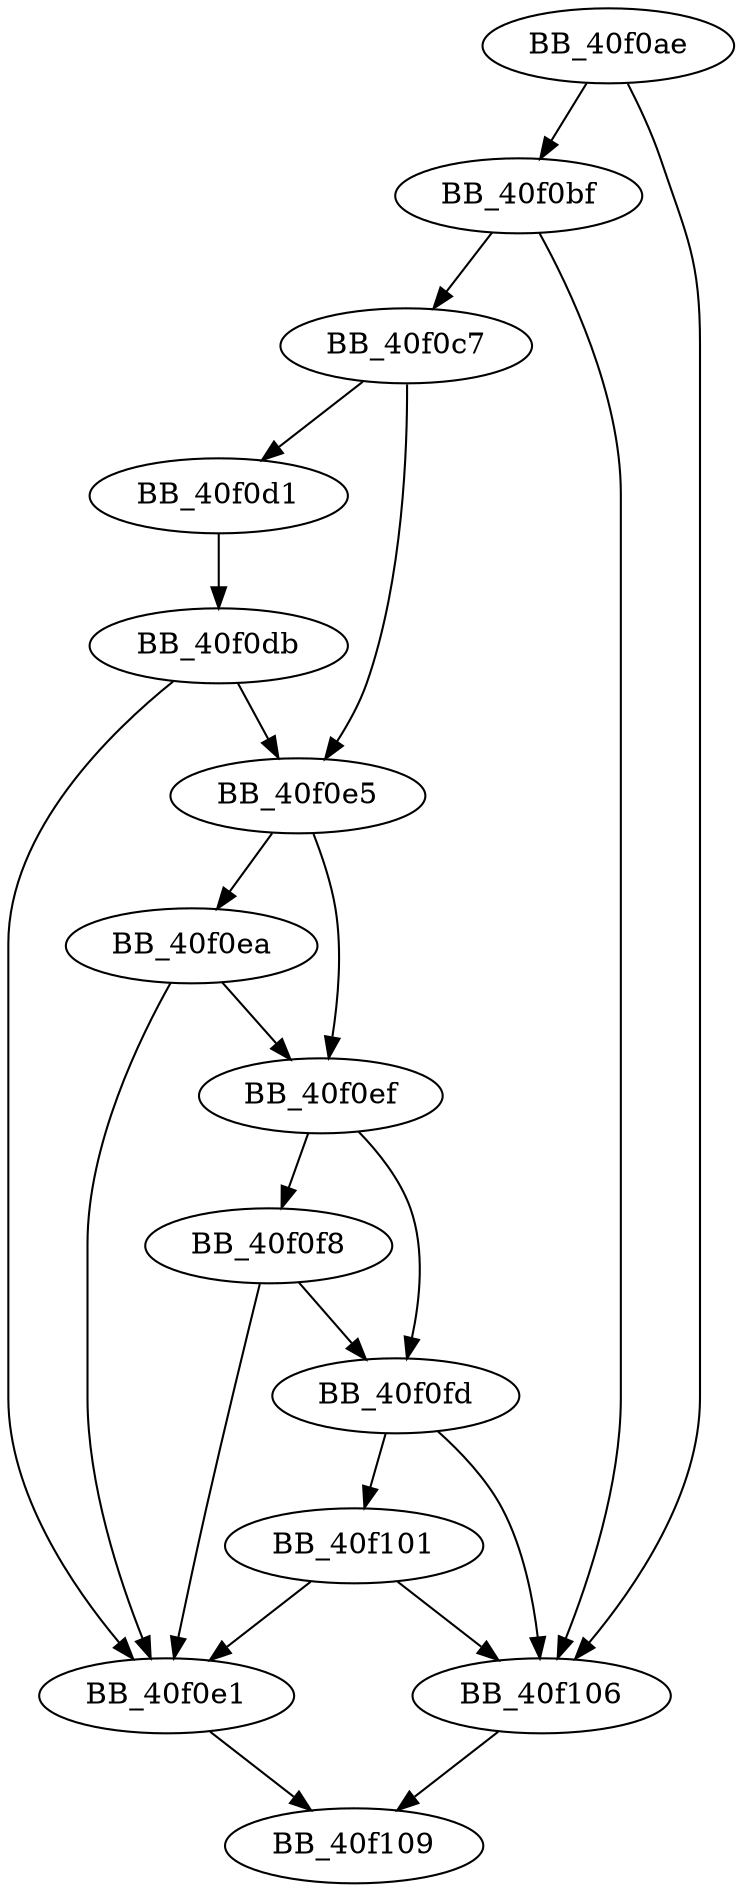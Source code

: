 DiGraph ___TypeMatch{
BB_40f0ae->BB_40f0bf
BB_40f0ae->BB_40f106
BB_40f0bf->BB_40f0c7
BB_40f0bf->BB_40f106
BB_40f0c7->BB_40f0d1
BB_40f0c7->BB_40f0e5
BB_40f0d1->BB_40f0db
BB_40f0db->BB_40f0e1
BB_40f0db->BB_40f0e5
BB_40f0e1->BB_40f109
BB_40f0e5->BB_40f0ea
BB_40f0e5->BB_40f0ef
BB_40f0ea->BB_40f0e1
BB_40f0ea->BB_40f0ef
BB_40f0ef->BB_40f0f8
BB_40f0ef->BB_40f0fd
BB_40f0f8->BB_40f0e1
BB_40f0f8->BB_40f0fd
BB_40f0fd->BB_40f101
BB_40f0fd->BB_40f106
BB_40f101->BB_40f0e1
BB_40f101->BB_40f106
BB_40f106->BB_40f109
}
